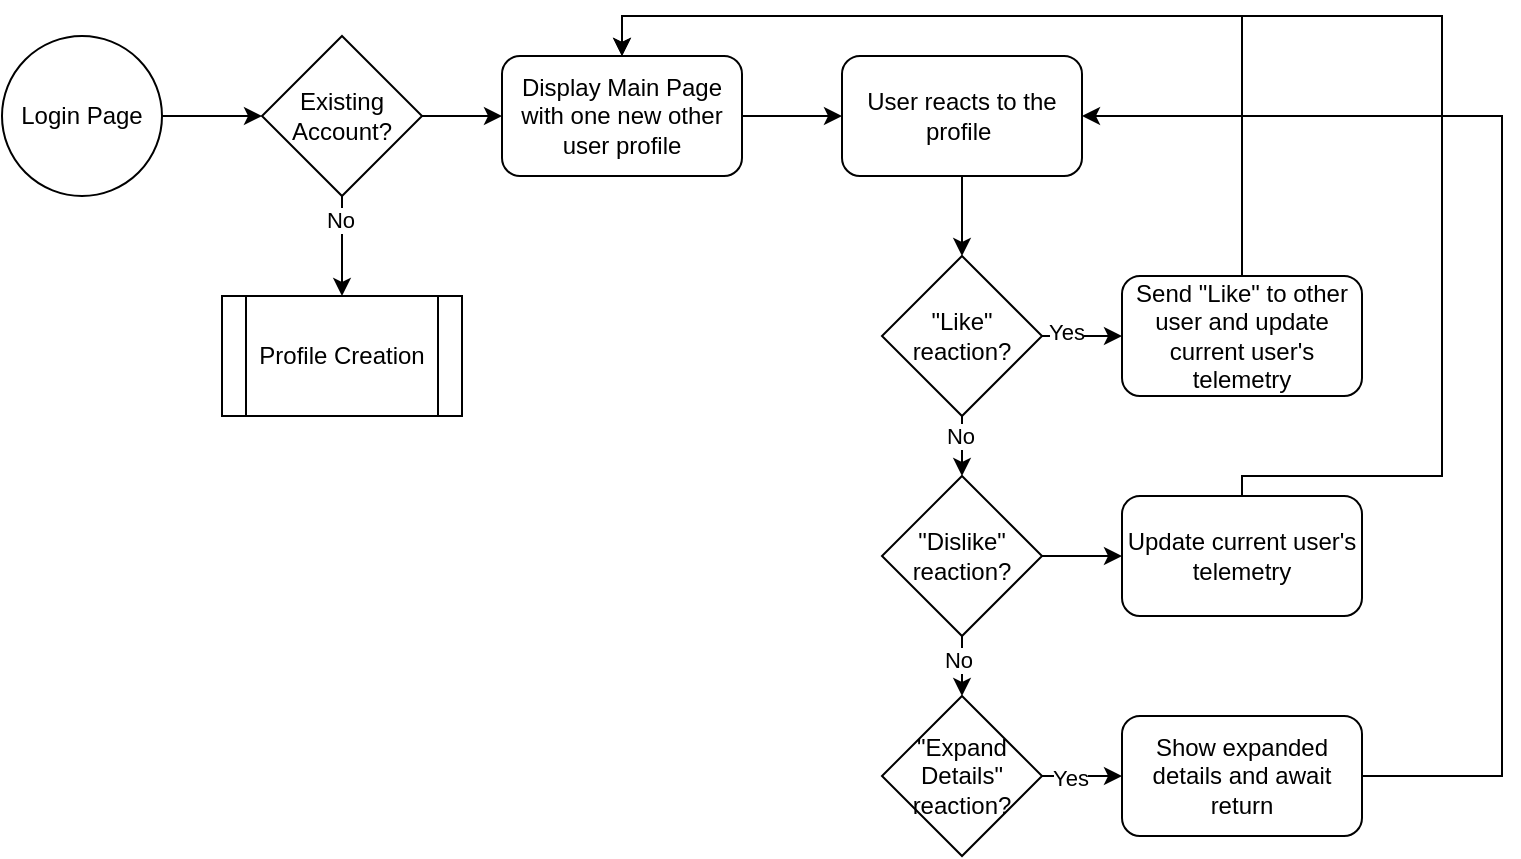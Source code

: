 <?xml version="1.0" encoding="UTF-8"?>
<mxfile version="28.2.3">
  <diagram name="Page-1" id="-cNnJSagF51l6DJXZbTe">
    <mxGraphModel dx="880" dy="615" grid="1" gridSize="10" guides="1" tooltips="1" connect="1" arrows="1" fold="1" page="1" pageScale="1" pageWidth="850" pageHeight="1100" math="0" shadow="0">
      <root>
        <mxCell id="0" />
        <mxCell id="1" parent="0" />
        <mxCell id="GreZGcUEzURQGZshLbXY-6" style="edgeStyle=orthogonalEdgeStyle;rounded=0;orthogonalLoop=1;jettySize=auto;html=1;entryX=0;entryY=0.5;entryDx=0;entryDy=0;" parent="1" source="GreZGcUEzURQGZshLbXY-1" target="GreZGcUEzURQGZshLbXY-4" edge="1">
          <mxGeometry relative="1" as="geometry" />
        </mxCell>
        <mxCell id="GreZGcUEzURQGZshLbXY-1" value="&lt;div&gt;Login Page&lt;/div&gt;" style="ellipse;whiteSpace=wrap;html=1;aspect=fixed;" parent="1" vertex="1">
          <mxGeometry x="70" y="40" width="80" height="80" as="geometry" />
        </mxCell>
        <mxCell id="h2dlr-JdCBBXs63xpvaT-5" style="edgeStyle=orthogonalEdgeStyle;rounded=0;orthogonalLoop=1;jettySize=auto;html=1;exitX=0.5;exitY=1;exitDx=0;exitDy=0;entryX=0.5;entryY=0;entryDx=0;entryDy=0;" edge="1" parent="1" source="GreZGcUEzURQGZshLbXY-4" target="h2dlr-JdCBBXs63xpvaT-3">
          <mxGeometry relative="1" as="geometry" />
        </mxCell>
        <mxCell id="h2dlr-JdCBBXs63xpvaT-6" value="No" style="edgeLabel;html=1;align=center;verticalAlign=middle;resizable=0;points=[];" vertex="1" connectable="0" parent="h2dlr-JdCBBXs63xpvaT-5">
          <mxGeometry x="-0.514" y="-1" relative="1" as="geometry">
            <mxPoint as="offset" />
          </mxGeometry>
        </mxCell>
        <mxCell id="h2dlr-JdCBBXs63xpvaT-9" style="edgeStyle=orthogonalEdgeStyle;rounded=0;orthogonalLoop=1;jettySize=auto;html=1;entryX=0;entryY=0.5;entryDx=0;entryDy=0;" edge="1" parent="1" source="GreZGcUEzURQGZshLbXY-4" target="h2dlr-JdCBBXs63xpvaT-8">
          <mxGeometry relative="1" as="geometry" />
        </mxCell>
        <mxCell id="GreZGcUEzURQGZshLbXY-4" value="Existing Account?" style="rhombus;whiteSpace=wrap;html=1;" parent="1" vertex="1">
          <mxGeometry x="200" y="40" width="80" height="80" as="geometry" />
        </mxCell>
        <mxCell id="h2dlr-JdCBBXs63xpvaT-3" value="&lt;div&gt;Profile Creation&lt;/div&gt;" style="shape=process;whiteSpace=wrap;html=1;backgroundOutline=1;" vertex="1" parent="1">
          <mxGeometry x="180" y="170" width="120" height="60" as="geometry" />
        </mxCell>
        <mxCell id="h2dlr-JdCBBXs63xpvaT-11" style="edgeStyle=orthogonalEdgeStyle;rounded=0;orthogonalLoop=1;jettySize=auto;html=1;exitX=1;exitY=0.5;exitDx=0;exitDy=0;entryX=0;entryY=0.5;entryDx=0;entryDy=0;" edge="1" parent="1" source="h2dlr-JdCBBXs63xpvaT-8">
          <mxGeometry relative="1" as="geometry">
            <mxPoint x="490" y="80" as="targetPoint" />
          </mxGeometry>
        </mxCell>
        <mxCell id="h2dlr-JdCBBXs63xpvaT-8" value="Display Main Page with one new other user profile" style="rounded=1;whiteSpace=wrap;html=1;" vertex="1" parent="1">
          <mxGeometry x="320" y="50" width="120" height="60" as="geometry" />
        </mxCell>
        <mxCell id="h2dlr-JdCBBXs63xpvaT-17" style="edgeStyle=orthogonalEdgeStyle;rounded=0;orthogonalLoop=1;jettySize=auto;html=1;exitX=0.5;exitY=1;exitDx=0;exitDy=0;entryX=0.5;entryY=0;entryDx=0;entryDy=0;" edge="1" parent="1" source="h2dlr-JdCBBXs63xpvaT-12" target="h2dlr-JdCBBXs63xpvaT-13">
          <mxGeometry relative="1" as="geometry" />
        </mxCell>
        <mxCell id="h2dlr-JdCBBXs63xpvaT-12" value="User reacts to the profile&amp;nbsp;" style="rounded=1;whiteSpace=wrap;html=1;" vertex="1" parent="1">
          <mxGeometry x="490" y="50" width="120" height="60" as="geometry" />
        </mxCell>
        <mxCell id="h2dlr-JdCBBXs63xpvaT-18" style="edgeStyle=orthogonalEdgeStyle;rounded=0;orthogonalLoop=1;jettySize=auto;html=1;exitX=1;exitY=0.5;exitDx=0;exitDy=0;" edge="1" parent="1" source="h2dlr-JdCBBXs63xpvaT-13">
          <mxGeometry relative="1" as="geometry">
            <mxPoint x="630" y="190" as="targetPoint" />
          </mxGeometry>
        </mxCell>
        <mxCell id="h2dlr-JdCBBXs63xpvaT-19" value="&lt;div&gt;Yes&lt;/div&gt;" style="edgeLabel;html=1;align=center;verticalAlign=middle;resizable=0;points=[];" vertex="1" connectable="0" parent="h2dlr-JdCBBXs63xpvaT-18">
          <mxGeometry x="-0.013" y="2" relative="1" as="geometry">
            <mxPoint x="-10" y="-2" as="offset" />
          </mxGeometry>
        </mxCell>
        <mxCell id="h2dlr-JdCBBXs63xpvaT-22" style="edgeStyle=orthogonalEdgeStyle;rounded=0;orthogonalLoop=1;jettySize=auto;html=1;exitX=0.5;exitY=1;exitDx=0;exitDy=0;entryX=0.5;entryY=0;entryDx=0;entryDy=0;" edge="1" parent="1" source="h2dlr-JdCBBXs63xpvaT-13" target="h2dlr-JdCBBXs63xpvaT-21">
          <mxGeometry relative="1" as="geometry" />
        </mxCell>
        <mxCell id="h2dlr-JdCBBXs63xpvaT-27" value="No" style="edgeLabel;html=1;align=center;verticalAlign=middle;resizable=0;points=[];" vertex="1" connectable="0" parent="h2dlr-JdCBBXs63xpvaT-22">
          <mxGeometry x="-0.333" y="-1" relative="1" as="geometry">
            <mxPoint as="offset" />
          </mxGeometry>
        </mxCell>
        <mxCell id="h2dlr-JdCBBXs63xpvaT-13" value="&quot;Like&quot; reaction?" style="rhombus;whiteSpace=wrap;html=1;" vertex="1" parent="1">
          <mxGeometry x="510" y="150" width="80" height="80" as="geometry" />
        </mxCell>
        <mxCell id="h2dlr-JdCBBXs63xpvaT-24" style="edgeStyle=orthogonalEdgeStyle;rounded=0;orthogonalLoop=1;jettySize=auto;html=1;entryX=0.5;entryY=0;entryDx=0;entryDy=0;" edge="1" parent="1" source="h2dlr-JdCBBXs63xpvaT-20" target="h2dlr-JdCBBXs63xpvaT-8">
          <mxGeometry relative="1" as="geometry">
            <Array as="points">
              <mxPoint x="690" y="30" />
              <mxPoint x="380" y="30" />
            </Array>
          </mxGeometry>
        </mxCell>
        <mxCell id="h2dlr-JdCBBXs63xpvaT-20" value="Send &quot;Like&quot; to other user and update current user&#39;s telemetry" style="rounded=1;whiteSpace=wrap;html=1;" vertex="1" parent="1">
          <mxGeometry x="630" y="160" width="120" height="60" as="geometry" />
        </mxCell>
        <mxCell id="h2dlr-JdCBBXs63xpvaT-28" style="edgeStyle=orthogonalEdgeStyle;rounded=0;orthogonalLoop=1;jettySize=auto;html=1;exitX=1;exitY=0.5;exitDx=0;exitDy=0;entryX=0;entryY=0.5;entryDx=0;entryDy=0;" edge="1" parent="1" source="h2dlr-JdCBBXs63xpvaT-21" target="h2dlr-JdCBBXs63xpvaT-23">
          <mxGeometry relative="1" as="geometry" />
        </mxCell>
        <mxCell id="h2dlr-JdCBBXs63xpvaT-34" style="edgeStyle=orthogonalEdgeStyle;rounded=0;orthogonalLoop=1;jettySize=auto;html=1;" edge="1" parent="1" source="h2dlr-JdCBBXs63xpvaT-21" target="h2dlr-JdCBBXs63xpvaT-31">
          <mxGeometry relative="1" as="geometry" />
        </mxCell>
        <mxCell id="h2dlr-JdCBBXs63xpvaT-35" value="No" style="edgeLabel;html=1;align=center;verticalAlign=middle;resizable=0;points=[];" vertex="1" connectable="0" parent="h2dlr-JdCBBXs63xpvaT-34">
          <mxGeometry x="0.28" y="-2" relative="1" as="geometry">
            <mxPoint as="offset" />
          </mxGeometry>
        </mxCell>
        <mxCell id="h2dlr-JdCBBXs63xpvaT-21" value="&quot;Dislike&quot; reaction?" style="rhombus;whiteSpace=wrap;html=1;" vertex="1" parent="1">
          <mxGeometry x="510" y="260" width="80" height="80" as="geometry" />
        </mxCell>
        <mxCell id="h2dlr-JdCBBXs63xpvaT-29" style="edgeStyle=orthogonalEdgeStyle;rounded=0;orthogonalLoop=1;jettySize=auto;html=1;exitX=0.5;exitY=0;exitDx=0;exitDy=0;" edge="1" parent="1" source="h2dlr-JdCBBXs63xpvaT-23">
          <mxGeometry relative="1" as="geometry">
            <mxPoint x="380" y="50" as="targetPoint" />
            <mxPoint x="680" y="260" as="sourcePoint" />
            <Array as="points">
              <mxPoint x="690" y="260" />
              <mxPoint x="790" y="260" />
              <mxPoint x="790" y="30" />
              <mxPoint x="380" y="30" />
            </Array>
          </mxGeometry>
        </mxCell>
        <mxCell id="h2dlr-JdCBBXs63xpvaT-23" value="Update current user&#39;s telemetry" style="rounded=1;whiteSpace=wrap;html=1;" vertex="1" parent="1">
          <mxGeometry x="630" y="270" width="120" height="60" as="geometry" />
        </mxCell>
        <mxCell id="h2dlr-JdCBBXs63xpvaT-33" style="edgeStyle=orthogonalEdgeStyle;rounded=0;orthogonalLoop=1;jettySize=auto;html=1;exitX=1;exitY=0.5;exitDx=0;exitDy=0;" edge="1" parent="1" source="h2dlr-JdCBBXs63xpvaT-31" target="h2dlr-JdCBBXs63xpvaT-32">
          <mxGeometry relative="1" as="geometry" />
        </mxCell>
        <mxCell id="h2dlr-JdCBBXs63xpvaT-36" value="Yes" style="edgeLabel;html=1;align=center;verticalAlign=middle;resizable=0;points=[];" vertex="1" connectable="0" parent="h2dlr-JdCBBXs63xpvaT-33">
          <mxGeometry x="-0.3" y="-1" relative="1" as="geometry">
            <mxPoint as="offset" />
          </mxGeometry>
        </mxCell>
        <mxCell id="h2dlr-JdCBBXs63xpvaT-31" value="&quot;Expand Details&quot; reaction?" style="rhombus;whiteSpace=wrap;html=1;" vertex="1" parent="1">
          <mxGeometry x="510" y="370" width="80" height="80" as="geometry" />
        </mxCell>
        <mxCell id="h2dlr-JdCBBXs63xpvaT-37" style="edgeStyle=orthogonalEdgeStyle;rounded=0;orthogonalLoop=1;jettySize=auto;html=1;exitX=1;exitY=0.5;exitDx=0;exitDy=0;entryX=1;entryY=0.5;entryDx=0;entryDy=0;" edge="1" parent="1" source="h2dlr-JdCBBXs63xpvaT-32" target="h2dlr-JdCBBXs63xpvaT-12">
          <mxGeometry relative="1" as="geometry">
            <Array as="points">
              <mxPoint x="820" y="410" />
              <mxPoint x="820" y="80" />
            </Array>
          </mxGeometry>
        </mxCell>
        <mxCell id="h2dlr-JdCBBXs63xpvaT-32" value="Show expanded details and await return" style="rounded=1;whiteSpace=wrap;html=1;" vertex="1" parent="1">
          <mxGeometry x="630" y="380" width="120" height="60" as="geometry" />
        </mxCell>
      </root>
    </mxGraphModel>
  </diagram>
</mxfile>
